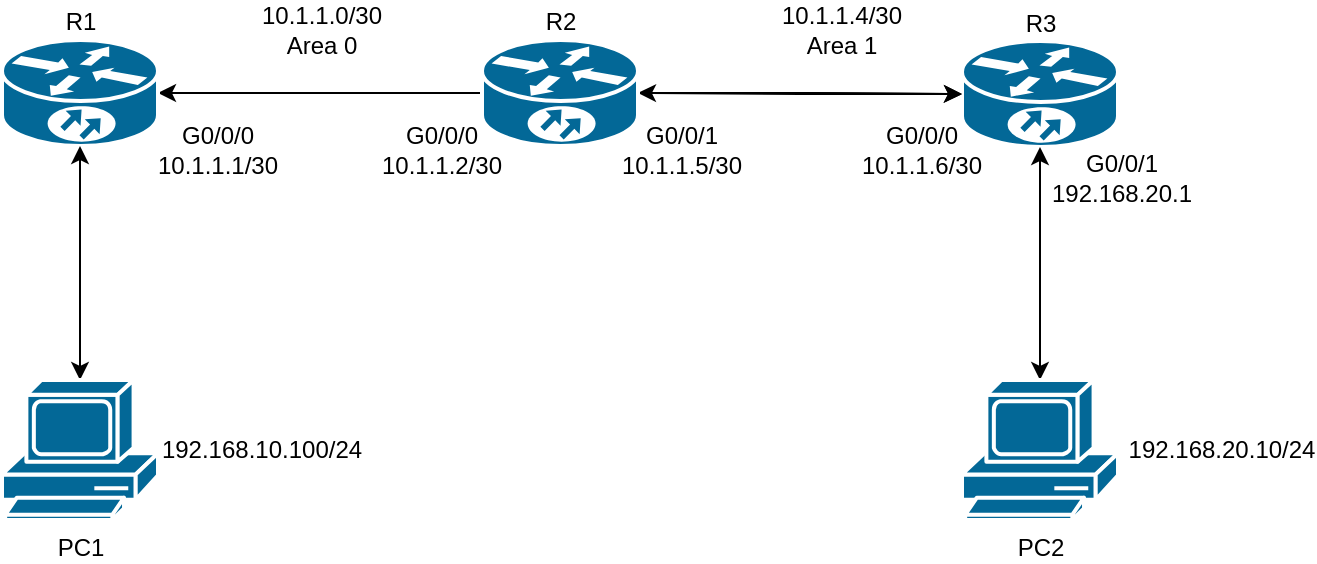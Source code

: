 <mxfile version="26.2.15">
  <diagram name="Page-1" id="2MQhNA0Qts5mjxqBeQRv">
    <mxGraphModel dx="1048" dy="626" grid="1" gridSize="10" guides="1" tooltips="1" connect="1" arrows="1" fold="1" page="1" pageScale="1" pageWidth="850" pageHeight="1100" math="0" shadow="0">
      <root>
        <mxCell id="0" />
        <mxCell id="1" parent="0" />
        <mxCell id="8ts59tK_LAikNwl-pDXK-11" style="edgeStyle=orthogonalEdgeStyle;rounded=0;orthogonalLoop=1;jettySize=auto;html=1;" edge="1" parent="1" source="8ts59tK_LAikNwl-pDXK-1" target="8ts59tK_LAikNwl-pDXK-4">
          <mxGeometry relative="1" as="geometry" />
        </mxCell>
        <mxCell id="8ts59tK_LAikNwl-pDXK-16" style="edgeStyle=orthogonalEdgeStyle;rounded=0;orthogonalLoop=1;jettySize=auto;html=1;" edge="1" parent="1" source="8ts59tK_LAikNwl-pDXK-1" target="8ts59tK_LAikNwl-pDXK-2">
          <mxGeometry relative="1" as="geometry" />
        </mxCell>
        <mxCell id="8ts59tK_LAikNwl-pDXK-1" value="&lt;div&gt;R3&lt;/div&gt;" style="shape=mxgraph.cisco.routers.10700;sketch=0;html=1;pointerEvents=1;dashed=0;fillColor=#036897;strokeColor=#ffffff;strokeWidth=2;verticalLabelPosition=top;verticalAlign=bottom;align=center;outlineConnect=0;direction=east;labelPosition=center;" vertex="1" parent="1">
          <mxGeometry x="550" y="190.5" width="78" height="53" as="geometry" />
        </mxCell>
        <mxCell id="8ts59tK_LAikNwl-pDXK-10" style="edgeStyle=orthogonalEdgeStyle;rounded=0;orthogonalLoop=1;jettySize=auto;html=1;" edge="1" parent="1" source="8ts59tK_LAikNwl-pDXK-2" target="8ts59tK_LAikNwl-pDXK-1">
          <mxGeometry relative="1" as="geometry" />
        </mxCell>
        <mxCell id="8ts59tK_LAikNwl-pDXK-14" style="edgeStyle=orthogonalEdgeStyle;rounded=0;orthogonalLoop=1;jettySize=auto;html=1;" edge="1" parent="1" source="8ts59tK_LAikNwl-pDXK-2" target="8ts59tK_LAikNwl-pDXK-3">
          <mxGeometry relative="1" as="geometry" />
        </mxCell>
        <mxCell id="8ts59tK_LAikNwl-pDXK-15" style="edgeStyle=orthogonalEdgeStyle;rounded=0;orthogonalLoop=1;jettySize=auto;html=1;" edge="1" parent="1" source="8ts59tK_LAikNwl-pDXK-2" target="8ts59tK_LAikNwl-pDXK-1">
          <mxGeometry relative="1" as="geometry" />
        </mxCell>
        <mxCell id="8ts59tK_LAikNwl-pDXK-2" value="R2" style="shape=mxgraph.cisco.routers.10700;sketch=0;html=1;pointerEvents=1;dashed=0;fillColor=#036897;strokeColor=#ffffff;strokeWidth=2;verticalLabelPosition=top;verticalAlign=bottom;align=center;outlineConnect=0;labelPosition=center;" vertex="1" parent="1">
          <mxGeometry x="310" y="190" width="78" height="53" as="geometry" />
        </mxCell>
        <mxCell id="8ts59tK_LAikNwl-pDXK-13" style="edgeStyle=orthogonalEdgeStyle;rounded=0;orthogonalLoop=1;jettySize=auto;html=1;" edge="1" parent="1" source="8ts59tK_LAikNwl-pDXK-3" target="8ts59tK_LAikNwl-pDXK-6">
          <mxGeometry relative="1" as="geometry" />
        </mxCell>
        <mxCell id="8ts59tK_LAikNwl-pDXK-3" value="R1" style="shape=mxgraph.cisco.routers.10700;sketch=0;html=1;pointerEvents=1;dashed=0;fillColor=#036897;strokeColor=#ffffff;strokeWidth=2;verticalLabelPosition=top;verticalAlign=bottom;align=center;outlineConnect=0;labelPosition=center;" vertex="1" parent="1">
          <mxGeometry x="70" y="190" width="78" height="53" as="geometry" />
        </mxCell>
        <mxCell id="8ts59tK_LAikNwl-pDXK-12" style="edgeStyle=orthogonalEdgeStyle;rounded=0;orthogonalLoop=1;jettySize=auto;html=1;" edge="1" parent="1" source="8ts59tK_LAikNwl-pDXK-4" target="8ts59tK_LAikNwl-pDXK-1">
          <mxGeometry relative="1" as="geometry" />
        </mxCell>
        <mxCell id="8ts59tK_LAikNwl-pDXK-4" value="PC2" style="shape=mxgraph.cisco.computers_and_peripherals.pc;sketch=0;html=1;pointerEvents=1;dashed=0;fillColor=#036897;strokeColor=#ffffff;strokeWidth=2;verticalLabelPosition=bottom;verticalAlign=top;align=center;outlineConnect=0;" vertex="1" parent="1">
          <mxGeometry x="550" y="360" width="78" height="70" as="geometry" />
        </mxCell>
        <mxCell id="8ts59tK_LAikNwl-pDXK-5" value="" style="shape=mxgraph.cisco.computers_and_peripherals.pc;sketch=0;html=1;pointerEvents=1;dashed=0;fillColor=#036897;strokeColor=#ffffff;strokeWidth=2;verticalLabelPosition=bottom;verticalAlign=top;align=center;outlineConnect=0;" vertex="1" parent="1">
          <mxGeometry x="70" y="360" width="78" height="70" as="geometry" />
        </mxCell>
        <mxCell id="8ts59tK_LAikNwl-pDXK-7" value="" style="edgeStyle=orthogonalEdgeStyle;rounded=0;orthogonalLoop=1;jettySize=auto;html=1;" edge="1" parent="1" source="8ts59tK_LAikNwl-pDXK-6" target="8ts59tK_LAikNwl-pDXK-3">
          <mxGeometry relative="1" as="geometry" />
        </mxCell>
        <mxCell id="8ts59tK_LAikNwl-pDXK-6" value="PC1" style="shape=mxgraph.cisco.computers_and_peripherals.pc;sketch=0;html=1;pointerEvents=1;dashed=0;fillColor=#036897;strokeColor=#ffffff;strokeWidth=2;verticalLabelPosition=bottom;verticalAlign=top;align=center;outlineConnect=0;" vertex="1" parent="1">
          <mxGeometry x="70" y="360" width="78" height="70" as="geometry" />
        </mxCell>
        <mxCell id="8ts59tK_LAikNwl-pDXK-22" value="G0/0/1&lt;div&gt;192.168.20.1&lt;/div&gt;" style="text;strokeColor=none;align=center;fillColor=none;html=1;verticalAlign=middle;whiteSpace=wrap;rounded=0;" vertex="1" parent="1">
          <mxGeometry x="600" y="243.5" width="60" height="30" as="geometry" />
        </mxCell>
        <mxCell id="8ts59tK_LAikNwl-pDXK-23" value="192.168.20.10/24" style="text;strokeColor=none;align=center;fillColor=none;html=1;verticalAlign=middle;whiteSpace=wrap;rounded=0;" vertex="1" parent="1">
          <mxGeometry x="650" y="380" width="60" height="30" as="geometry" />
        </mxCell>
        <mxCell id="8ts59tK_LAikNwl-pDXK-25" value="&lt;div&gt;G0/0/0&lt;/div&gt;10.1.1.1/30" style="text;strokeColor=none;align=center;fillColor=none;html=1;verticalAlign=middle;whiteSpace=wrap;rounded=0;" vertex="1" parent="1">
          <mxGeometry x="148" y="230" width="60" height="30" as="geometry" />
        </mxCell>
        <mxCell id="8ts59tK_LAikNwl-pDXK-26" value="G0/0/0&lt;div&gt;10.1.1.2/30&lt;/div&gt;" style="text;strokeColor=none;align=center;fillColor=none;html=1;verticalAlign=middle;whiteSpace=wrap;rounded=0;" vertex="1" parent="1">
          <mxGeometry x="260" y="230" width="60" height="30" as="geometry" />
        </mxCell>
        <mxCell id="8ts59tK_LAikNwl-pDXK-27" value="G0/0/1&lt;div&gt;10.1.1.5/30&lt;/div&gt;" style="text;strokeColor=none;align=center;fillColor=none;html=1;verticalAlign=middle;whiteSpace=wrap;rounded=0;" vertex="1" parent="1">
          <mxGeometry x="380" y="230" width="60" height="30" as="geometry" />
        </mxCell>
        <mxCell id="8ts59tK_LAikNwl-pDXK-28" value="G0/0/0&lt;div&gt;10.1.1.6/30&lt;/div&gt;" style="text;strokeColor=none;align=center;fillColor=none;html=1;verticalAlign=middle;whiteSpace=wrap;rounded=0;" vertex="1" parent="1">
          <mxGeometry x="500" y="230" width="60" height="30" as="geometry" />
        </mxCell>
        <mxCell id="8ts59tK_LAikNwl-pDXK-29" value="10.1.1.0/30&lt;div&gt;Area 0&lt;/div&gt;" style="text;strokeColor=none;align=center;fillColor=none;html=1;verticalAlign=middle;whiteSpace=wrap;rounded=0;" vertex="1" parent="1">
          <mxGeometry x="200" y="170" width="60" height="30" as="geometry" />
        </mxCell>
        <mxCell id="8ts59tK_LAikNwl-pDXK-30" value="10.1.1.4/30&lt;div&gt;Area 1&lt;/div&gt;" style="text;strokeColor=none;align=center;fillColor=none;html=1;verticalAlign=middle;whiteSpace=wrap;rounded=0;" vertex="1" parent="1">
          <mxGeometry x="460" y="170" width="60" height="30" as="geometry" />
        </mxCell>
        <mxCell id="8ts59tK_LAikNwl-pDXK-31" value="192.168.10.100/24" style="text;strokeColor=none;align=center;fillColor=none;html=1;verticalAlign=middle;whiteSpace=wrap;rounded=0;" vertex="1" parent="1">
          <mxGeometry x="170" y="380" width="60" height="30" as="geometry" />
        </mxCell>
      </root>
    </mxGraphModel>
  </diagram>
</mxfile>
